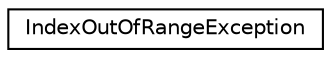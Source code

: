 digraph G
{
  edge [fontname="Helvetica",fontsize="10",labelfontname="Helvetica",labelfontsize="10"];
  node [fontname="Helvetica",fontsize="10",shape=record];
  rankdir="LR";
  Node1 [label="IndexOutOfRangeException",height=0.2,width=0.4,color="black", fillcolor="white", style="filled",URL="$class_index_out_of_range_exception.html"];
}
